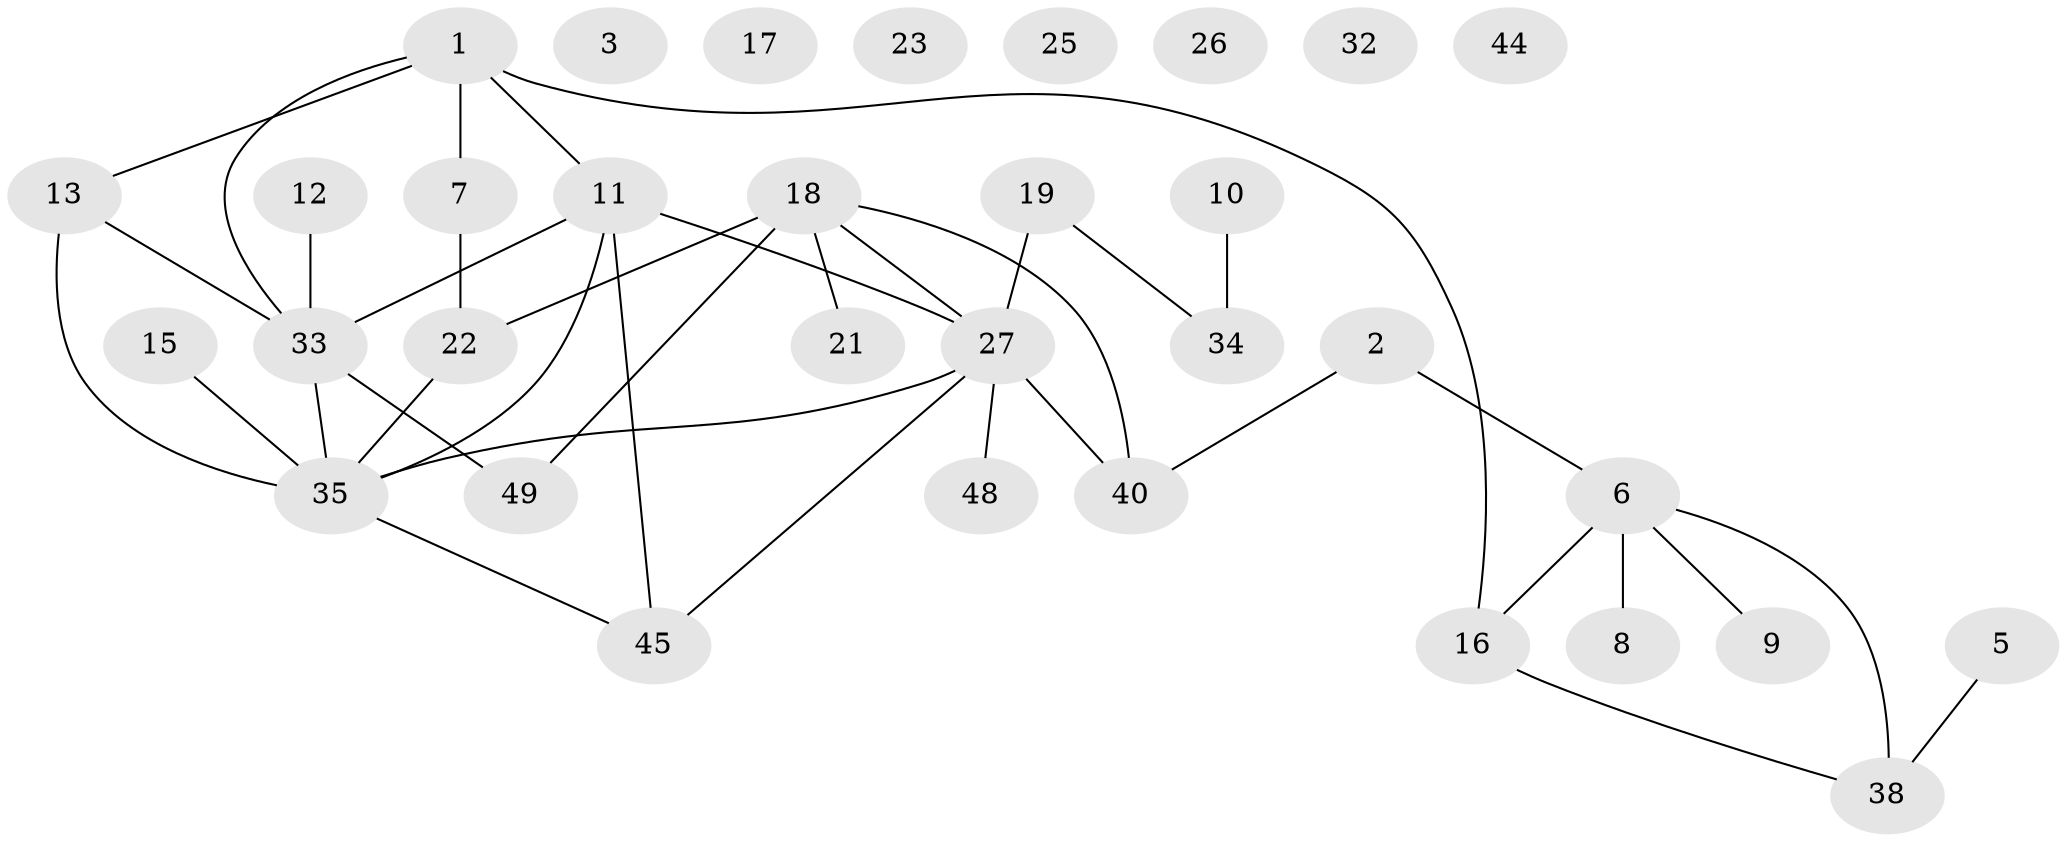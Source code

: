 // Generated by graph-tools (version 1.1) at 2025/23/03/03/25 07:23:28]
// undirected, 33 vertices, 38 edges
graph export_dot {
graph [start="1"]
  node [color=gray90,style=filled];
  1 [super="+4"];
  2;
  3;
  5 [super="+43"];
  6 [super="+28"];
  7 [super="+29"];
  8 [super="+39"];
  9;
  10 [super="+37"];
  11 [super="+20"];
  12;
  13 [super="+14"];
  15 [super="+30"];
  16;
  17;
  18 [super="+24"];
  19;
  21;
  22 [super="+50"];
  23;
  25;
  26;
  27 [super="+31"];
  32;
  33 [super="+41"];
  34 [super="+36"];
  35 [super="+42"];
  38 [super="+47"];
  40;
  44;
  45 [super="+46"];
  48;
  49;
  1 -- 16;
  1 -- 13;
  1 -- 33;
  1 -- 11;
  1 -- 7;
  2 -- 40;
  2 -- 6;
  5 -- 38;
  6 -- 16 [weight=2];
  6 -- 38 [weight=2];
  6 -- 9;
  6 -- 8;
  7 -- 22;
  10 -- 34;
  11 -- 35;
  11 -- 33;
  11 -- 45;
  11 -- 27;
  12 -- 33;
  13 -- 35 [weight=2];
  13 -- 33;
  15 -- 35;
  16 -- 38;
  18 -- 22 [weight=2];
  18 -- 40;
  18 -- 49;
  18 -- 27;
  18 -- 21;
  19 -- 27;
  19 -- 34;
  22 -- 35;
  27 -- 40;
  27 -- 48;
  27 -- 35;
  27 -- 45;
  33 -- 35;
  33 -- 49;
  35 -- 45;
}
